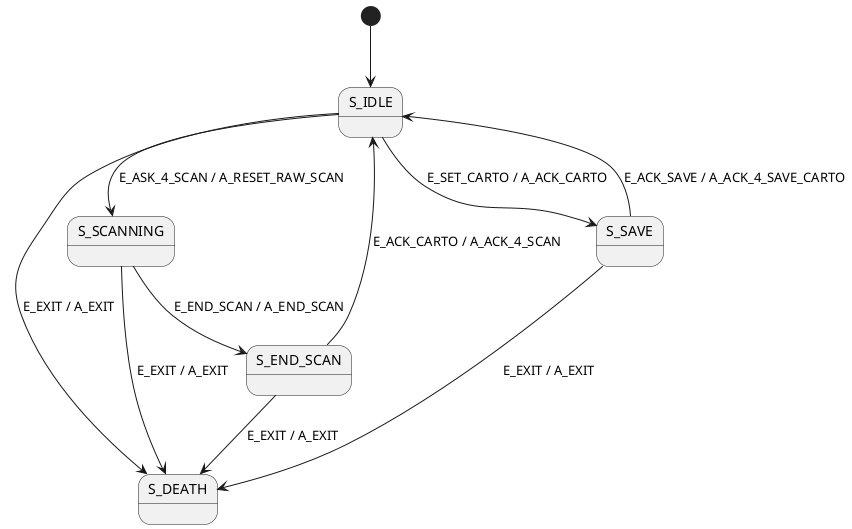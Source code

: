 @startuml inline_umlgraph_1.svg
[*] -->S_IDLE
S_IDLE --> S_SCANNING : E_ASK_4_SCAN / A_RESET_RAW_SCAN
S_SCANNING --> S_END_SCAN : E_END_SCAN / A_END_SCAN
S_END_SCAN --> S_IDLE : E_ACK_CARTO / A_ACK_4_SCAN
S_IDLE --> S_SAVE : E_SET_CARTO / A_ACK_CARTO
S_SAVE --> S_IDLE : E_ACK_SAVE / A_ACK_4_SAVE_CARTO
S_IDLE --> S_DEATH : E_EXIT / A_EXIT
S_SCANNING --> S_DEATH : E_EXIT / A_EXIT
S_END_SCAN --> S_DEATH : E_EXIT / A_EXIT
S_SAVE --> S_DEATH : E_EXIT / A_EXIT
@enduml
@startuml inline_umlgraph_2.svg
[*] --> S_WAITING
S_WAITING --> S_CONNECTED : E_CONNECTED / A_CONNECTED
S_WAITING --> S_ERROR : E_ERROR / A_ERROR
S_CONNECTED --> S_ERROR : E_ERROR / A_ERROR
S_ERROR --> S_CONNECTED : E_CONNECTED / A_CONNECTED
S_WAITING --> S_WAITING : E_WAITING / A_WAITING
S_ERROR --> S_ERROR : E_ERROR / A_ERROR
S_CONNECTED --> S_CONNECTED : E_CONNECTED / A_CONNECTED
S_CONNECTED --> S_DEATH : E_KILL / A_KILL
S_WAITING --> S_DEATH : E_KILL / A_KILL
S_ERROR --> S_DEATH : E_KILL / A_KILL
@enduml
